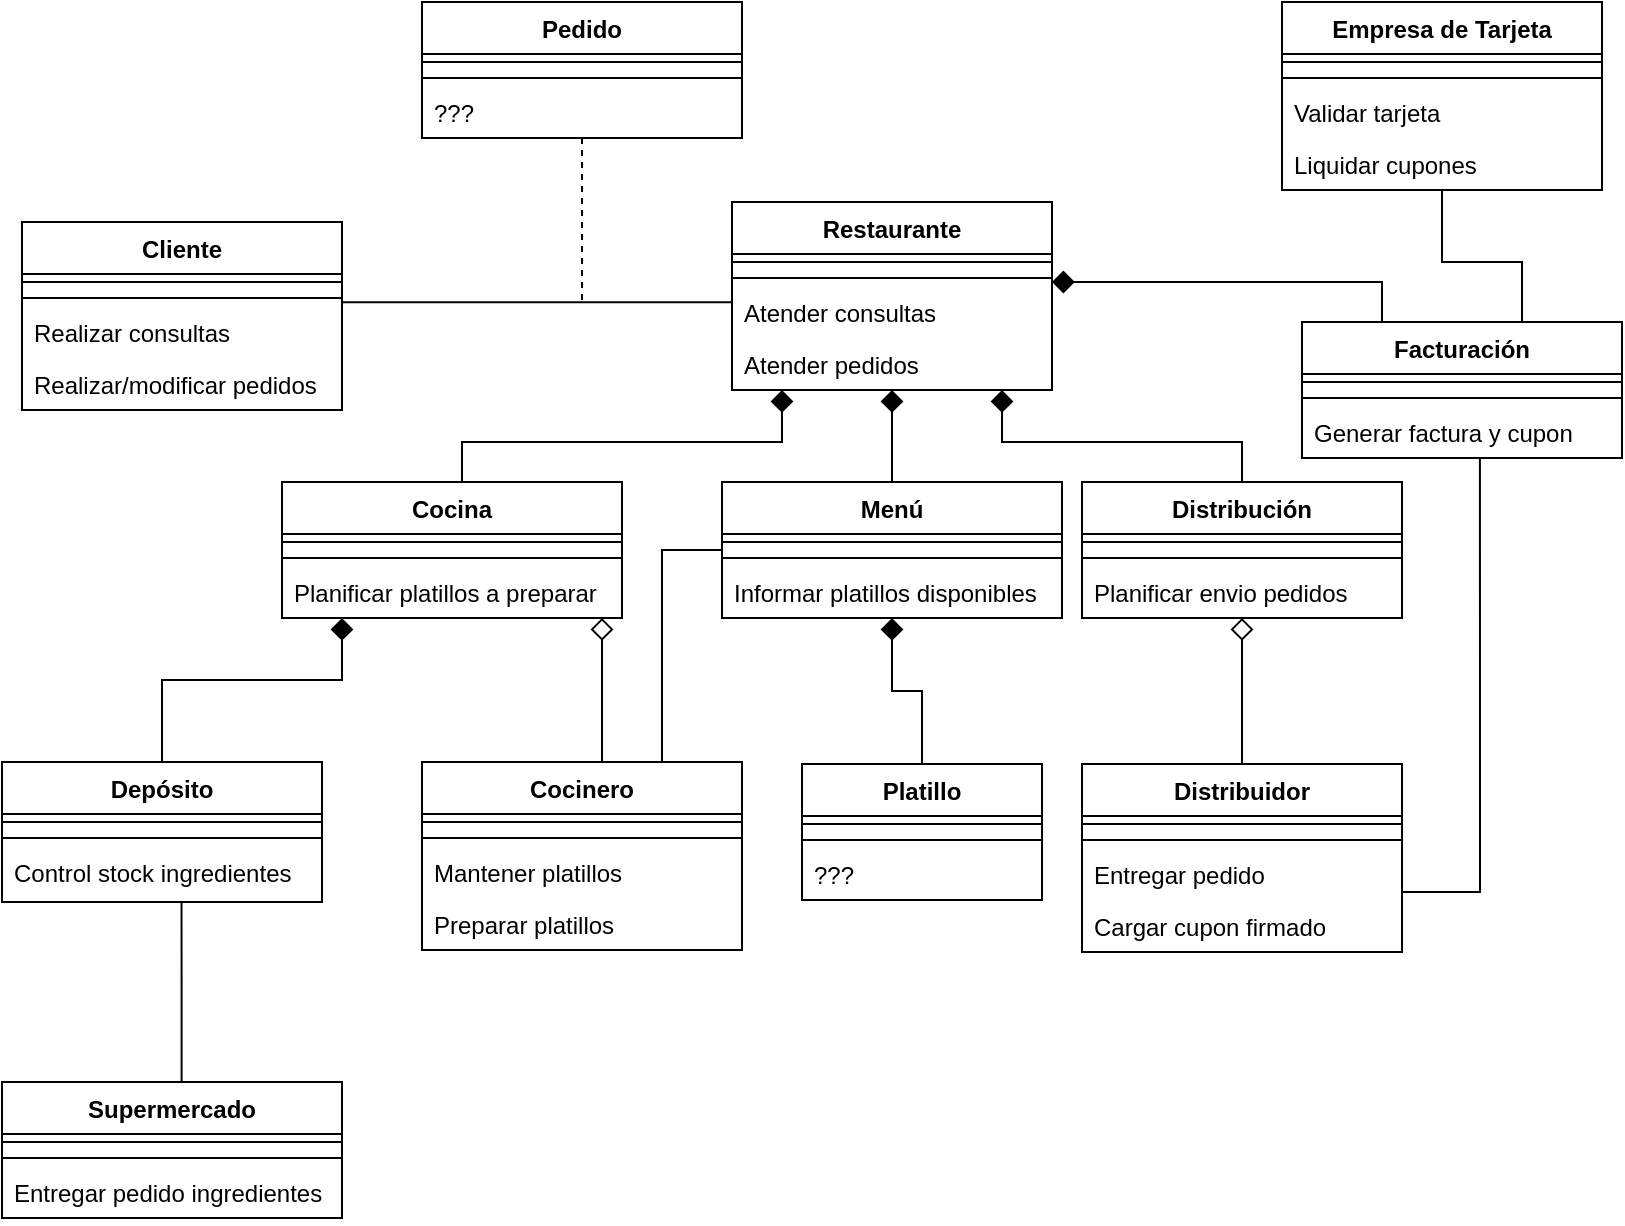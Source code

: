 <mxfile version="13.9.3" type="device"><diagram id="4DIhjRtqW6QSHBKM0Tel" name="Page-1"><mxGraphModel dx="1422" dy="1887" grid="1" gridSize="10" guides="1" tooltips="1" connect="1" arrows="1" fold="1" page="1" pageScale="1" pageWidth="827" pageHeight="1169" math="0" shadow="0"><root><mxCell id="0"/><mxCell id="1" parent="0"/><mxCell id="qU4Oq_mSzWkF3VptIo1u-94" style="edgeStyle=orthogonalEdgeStyle;rounded=0;orthogonalLoop=1;jettySize=auto;html=1;entryX=0;entryY=0.31;entryDx=0;entryDy=0;startArrow=none;startFill=0;endArrow=none;endFill=0;entryPerimeter=0;" edge="1" parent="1" source="qU4Oq_mSzWkF3VptIo1u-21" target="qU4Oq_mSzWkF3VptIo1u-55"><mxGeometry relative="1" as="geometry"><Array as="points"><mxPoint x="365" y="60"/></Array></mxGeometry></mxCell><mxCell id="qU4Oq_mSzWkF3VptIo1u-21" value="Cliente" style="swimlane;fontStyle=1;align=center;verticalAlign=top;childLayout=stackLayout;horizontal=1;startSize=26;horizontalStack=0;resizeParent=1;resizeParentMax=0;resizeLast=0;collapsible=1;marginBottom=0;" vertex="1" parent="1"><mxGeometry x="10" y="20" width="160" height="94" as="geometry"><mxRectangle x="50" y="30" width="70" height="26" as="alternateBounds"/></mxGeometry></mxCell><mxCell id="qU4Oq_mSzWkF3VptIo1u-23" value="" style="line;strokeWidth=1;fillColor=none;align=left;verticalAlign=middle;spacingTop=-1;spacingLeft=3;spacingRight=3;rotatable=0;labelPosition=right;points=[];portConstraint=eastwest;" vertex="1" parent="qU4Oq_mSzWkF3VptIo1u-21"><mxGeometry y="26" width="160" height="8" as="geometry"/></mxCell><mxCell id="qU4Oq_mSzWkF3VptIo1u-32" value="" style="line;strokeWidth=1;fillColor=none;align=left;verticalAlign=middle;spacingTop=-1;spacingLeft=3;spacingRight=3;rotatable=0;labelPosition=right;points=[];portConstraint=eastwest;" vertex="1" parent="qU4Oq_mSzWkF3VptIo1u-21"><mxGeometry y="34" width="160" height="8" as="geometry"/></mxCell><mxCell id="qU4Oq_mSzWkF3VptIo1u-33" value="Realizar consultas" style="text;strokeColor=none;fillColor=none;align=left;verticalAlign=top;spacingLeft=4;spacingRight=4;overflow=hidden;rotatable=0;points=[[0,0.5],[1,0.5]];portConstraint=eastwest;" vertex="1" parent="qU4Oq_mSzWkF3VptIo1u-21"><mxGeometry y="42" width="160" height="26" as="geometry"/></mxCell><mxCell id="qU4Oq_mSzWkF3VptIo1u-96" value="Realizar/modificar pedidos" style="text;strokeColor=none;fillColor=none;align=left;verticalAlign=top;spacingLeft=4;spacingRight=4;overflow=hidden;rotatable=0;points=[[0,0.5],[1,0.5]];portConstraint=eastwest;" vertex="1" parent="qU4Oq_mSzWkF3VptIo1u-21"><mxGeometry y="68" width="160" height="26" as="geometry"/></mxCell><mxCell id="qU4Oq_mSzWkF3VptIo1u-108" style="edgeStyle=orthogonalEdgeStyle;rounded=0;orthogonalLoop=1;jettySize=auto;html=1;startArrow=none;startFill=0;startSize=9;endArrow=none;endFill=0;entryX=0;entryY=0.5;entryDx=0;entryDy=0;" edge="1" parent="1" source="qU4Oq_mSzWkF3VptIo1u-34" target="qU4Oq_mSzWkF3VptIo1u-102"><mxGeometry relative="1" as="geometry"><mxPoint x="340.0" y="240" as="targetPoint"/><Array as="points"><mxPoint x="330" y="184"/></Array></mxGeometry></mxCell><mxCell id="qU4Oq_mSzWkF3VptIo1u-34" value="Cocinero" style="swimlane;fontStyle=1;align=center;verticalAlign=top;childLayout=stackLayout;horizontal=1;startSize=26;horizontalStack=0;resizeParent=1;resizeParentMax=0;resizeLast=0;collapsible=1;marginBottom=0;" vertex="1" parent="1"><mxGeometry x="210" y="290" width="160" height="94" as="geometry"><mxRectangle x="50" y="30" width="70" height="26" as="alternateBounds"/></mxGeometry></mxCell><mxCell id="qU4Oq_mSzWkF3VptIo1u-35" value="" style="line;strokeWidth=1;fillColor=none;align=left;verticalAlign=middle;spacingTop=-1;spacingLeft=3;spacingRight=3;rotatable=0;labelPosition=right;points=[];portConstraint=eastwest;" vertex="1" parent="qU4Oq_mSzWkF3VptIo1u-34"><mxGeometry y="26" width="160" height="8" as="geometry"/></mxCell><mxCell id="qU4Oq_mSzWkF3VptIo1u-36" value="" style="line;strokeWidth=1;fillColor=none;align=left;verticalAlign=middle;spacingTop=-1;spacingLeft=3;spacingRight=3;rotatable=0;labelPosition=right;points=[];portConstraint=eastwest;" vertex="1" parent="qU4Oq_mSzWkF3VptIo1u-34"><mxGeometry y="34" width="160" height="8" as="geometry"/></mxCell><mxCell id="qU4Oq_mSzWkF3VptIo1u-37" value="Mantener platillos" style="text;strokeColor=none;fillColor=none;align=left;verticalAlign=top;spacingLeft=4;spacingRight=4;overflow=hidden;rotatable=0;points=[[0,0.5],[1,0.5]];portConstraint=eastwest;" vertex="1" parent="qU4Oq_mSzWkF3VptIo1u-34"><mxGeometry y="42" width="160" height="26" as="geometry"/></mxCell><mxCell id="qU4Oq_mSzWkF3VptIo1u-110" value="Preparar platillos" style="text;strokeColor=none;fillColor=none;align=left;verticalAlign=top;spacingLeft=4;spacingRight=4;overflow=hidden;rotatable=0;points=[[0,0.5],[1,0.5]];portConstraint=eastwest;" vertex="1" parent="qU4Oq_mSzWkF3VptIo1u-34"><mxGeometry y="68" width="160" height="26" as="geometry"/></mxCell><mxCell id="qU4Oq_mSzWkF3VptIo1u-38" value="Empresa de Tarjeta" style="swimlane;fontStyle=1;align=center;verticalAlign=top;childLayout=stackLayout;horizontal=1;startSize=26;horizontalStack=0;resizeParent=1;resizeParentMax=0;resizeLast=0;collapsible=1;marginBottom=0;" vertex="1" parent="1"><mxGeometry x="640" y="-90" width="160" height="94" as="geometry"><mxRectangle x="50" y="30" width="70" height="26" as="alternateBounds"/></mxGeometry></mxCell><mxCell id="qU4Oq_mSzWkF3VptIo1u-39" value="" style="line;strokeWidth=1;fillColor=none;align=left;verticalAlign=middle;spacingTop=-1;spacingLeft=3;spacingRight=3;rotatable=0;labelPosition=right;points=[];portConstraint=eastwest;" vertex="1" parent="qU4Oq_mSzWkF3VptIo1u-38"><mxGeometry y="26" width="160" height="8" as="geometry"/></mxCell><mxCell id="qU4Oq_mSzWkF3VptIo1u-40" value="" style="line;strokeWidth=1;fillColor=none;align=left;verticalAlign=middle;spacingTop=-1;spacingLeft=3;spacingRight=3;rotatable=0;labelPosition=right;points=[];portConstraint=eastwest;" vertex="1" parent="qU4Oq_mSzWkF3VptIo1u-38"><mxGeometry y="34" width="160" height="8" as="geometry"/></mxCell><mxCell id="qU4Oq_mSzWkF3VptIo1u-41" value="Validar tarjeta " style="text;strokeColor=none;fillColor=none;align=left;verticalAlign=top;spacingLeft=4;spacingRight=4;overflow=hidden;rotatable=0;points=[[0,0.5],[1,0.5]];portConstraint=eastwest;" vertex="1" parent="qU4Oq_mSzWkF3VptIo1u-38"><mxGeometry y="42" width="160" height="26" as="geometry"/></mxCell><mxCell id="qU4Oq_mSzWkF3VptIo1u-50" value="Liquidar cupones" style="text;strokeColor=none;fillColor=none;align=left;verticalAlign=top;spacingLeft=4;spacingRight=4;overflow=hidden;rotatable=0;points=[[0,0.5],[1,0.5]];portConstraint=eastwest;" vertex="1" parent="qU4Oq_mSzWkF3VptIo1u-38"><mxGeometry y="68" width="160" height="26" as="geometry"/></mxCell><mxCell id="qU4Oq_mSzWkF3VptIo1u-93" style="edgeStyle=orthogonalEdgeStyle;rounded=0;orthogonalLoop=1;jettySize=auto;html=1;entryX=0.561;entryY=0.992;entryDx=0;entryDy=0;startArrow=none;startFill=0;endArrow=none;endFill=0;entryPerimeter=0;" edge="1" parent="1" source="qU4Oq_mSzWkF3VptIo1u-42" target="qU4Oq_mSzWkF3VptIo1u-91"><mxGeometry relative="1" as="geometry"><Array as="points"><mxPoint x="90" y="405"/></Array></mxGeometry></mxCell><mxCell id="qU4Oq_mSzWkF3VptIo1u-42" value="Supermercado" style="swimlane;fontStyle=1;align=center;verticalAlign=top;childLayout=stackLayout;horizontal=1;startSize=26;horizontalStack=0;resizeParent=1;resizeParentMax=0;resizeLast=0;collapsible=1;marginBottom=0;" vertex="1" parent="1"><mxGeometry y="450" width="170" height="68" as="geometry"><mxRectangle x="50" y="30" width="70" height="26" as="alternateBounds"/></mxGeometry></mxCell><mxCell id="qU4Oq_mSzWkF3VptIo1u-43" value="" style="line;strokeWidth=1;fillColor=none;align=left;verticalAlign=middle;spacingTop=-1;spacingLeft=3;spacingRight=3;rotatable=0;labelPosition=right;points=[];portConstraint=eastwest;" vertex="1" parent="qU4Oq_mSzWkF3VptIo1u-42"><mxGeometry y="26" width="170" height="8" as="geometry"/></mxCell><mxCell id="qU4Oq_mSzWkF3VptIo1u-44" value="" style="line;strokeWidth=1;fillColor=none;align=left;verticalAlign=middle;spacingTop=-1;spacingLeft=3;spacingRight=3;rotatable=0;labelPosition=right;points=[];portConstraint=eastwest;" vertex="1" parent="qU4Oq_mSzWkF3VptIo1u-42"><mxGeometry y="34" width="170" height="8" as="geometry"/></mxCell><mxCell id="qU4Oq_mSzWkF3VptIo1u-45" value="Entregar pedido ingredientes" style="text;strokeColor=none;fillColor=none;align=left;verticalAlign=top;spacingLeft=4;spacingRight=4;overflow=hidden;rotatable=0;points=[[0,0.5],[1,0.5]];portConstraint=eastwest;" vertex="1" parent="qU4Oq_mSzWkF3VptIo1u-42"><mxGeometry y="42" width="170" height="26" as="geometry"/></mxCell><mxCell id="qU4Oq_mSzWkF3VptIo1u-46" value="Distribuidor" style="swimlane;fontStyle=1;align=center;verticalAlign=top;childLayout=stackLayout;horizontal=1;startSize=26;horizontalStack=0;resizeParent=1;resizeParentMax=0;resizeLast=0;collapsible=1;marginBottom=0;" vertex="1" parent="1"><mxGeometry x="540" y="291" width="160" height="94" as="geometry"><mxRectangle x="50" y="30" width="70" height="26" as="alternateBounds"/></mxGeometry></mxCell><mxCell id="qU4Oq_mSzWkF3VptIo1u-47" value="" style="line;strokeWidth=1;fillColor=none;align=left;verticalAlign=middle;spacingTop=-1;spacingLeft=3;spacingRight=3;rotatable=0;labelPosition=right;points=[];portConstraint=eastwest;" vertex="1" parent="qU4Oq_mSzWkF3VptIo1u-46"><mxGeometry y="26" width="160" height="8" as="geometry"/></mxCell><mxCell id="qU4Oq_mSzWkF3VptIo1u-48" value="" style="line;strokeWidth=1;fillColor=none;align=left;verticalAlign=middle;spacingTop=-1;spacingLeft=3;spacingRight=3;rotatable=0;labelPosition=right;points=[];portConstraint=eastwest;" vertex="1" parent="qU4Oq_mSzWkF3VptIo1u-46"><mxGeometry y="34" width="160" height="8" as="geometry"/></mxCell><mxCell id="qU4Oq_mSzWkF3VptIo1u-49" value="Entregar pedido" style="text;strokeColor=none;fillColor=none;align=left;verticalAlign=top;spacingLeft=4;spacingRight=4;overflow=hidden;rotatable=0;points=[[0,0.5],[1,0.5]];portConstraint=eastwest;" vertex="1" parent="qU4Oq_mSzWkF3VptIo1u-46"><mxGeometry y="42" width="160" height="26" as="geometry"/></mxCell><mxCell id="qU4Oq_mSzWkF3VptIo1u-51" value="Cargar cupon firmado" style="text;strokeColor=none;fillColor=none;align=left;verticalAlign=top;spacingLeft=4;spacingRight=4;overflow=hidden;rotatable=0;points=[[0,0.5],[1,0.5]];portConstraint=eastwest;" vertex="1" parent="qU4Oq_mSzWkF3VptIo1u-46"><mxGeometry y="68" width="160" height="26" as="geometry"/></mxCell><mxCell id="qU4Oq_mSzWkF3VptIo1u-72" style="edgeStyle=orthogonalEdgeStyle;rounded=0;orthogonalLoop=1;jettySize=auto;html=1;entryX=0.5;entryY=0;entryDx=0;entryDy=0;endArrow=none;endFill=0;startArrow=diamond;startFill=1;startSize=9;" edge="1" parent="1" source="qU4Oq_mSzWkF3VptIo1u-52" target="qU4Oq_mSzWkF3VptIo1u-56"><mxGeometry relative="1" as="geometry"><Array as="points"><mxPoint x="390" y="130"/><mxPoint x="230" y="130"/><mxPoint x="230" y="150"/></Array></mxGeometry></mxCell><mxCell id="qU4Oq_mSzWkF3VptIo1u-73" style="edgeStyle=orthogonalEdgeStyle;rounded=0;orthogonalLoop=1;jettySize=auto;html=1;endArrow=none;endFill=0;startArrow=diamond;startFill=1;startSize=9;" edge="1" parent="1" source="qU4Oq_mSzWkF3VptIo1u-52" target="qU4Oq_mSzWkF3VptIo1u-60"><mxGeometry relative="1" as="geometry"><Array as="points"><mxPoint x="500" y="130"/><mxPoint x="620" y="130"/></Array></mxGeometry></mxCell><mxCell id="qU4Oq_mSzWkF3VptIo1u-79" style="edgeStyle=orthogonalEdgeStyle;rounded=0;orthogonalLoop=1;jettySize=auto;html=1;entryX=0.5;entryY=0;entryDx=0;entryDy=0;startArrow=diamond;startFill=1;endArrow=none;endFill=0;startSize=9;" edge="1" parent="1" source="qU4Oq_mSzWkF3VptIo1u-52" target="qU4Oq_mSzWkF3VptIo1u-68"><mxGeometry relative="1" as="geometry"><Array as="points"><mxPoint x="690" y="50"/><mxPoint x="690" y="70"/></Array></mxGeometry></mxCell><mxCell id="qU4Oq_mSzWkF3VptIo1u-106" style="edgeStyle=orthogonalEdgeStyle;rounded=0;orthogonalLoop=1;jettySize=auto;html=1;entryX=0.5;entryY=0;entryDx=0;entryDy=0;startArrow=diamond;startFill=1;startSize=9;endArrow=none;endFill=0;" edge="1" parent="1" source="qU4Oq_mSzWkF3VptIo1u-52" target="qU4Oq_mSzWkF3VptIo1u-102"><mxGeometry relative="1" as="geometry"/></mxCell><mxCell id="qU4Oq_mSzWkF3VptIo1u-52" value="Restaurante" style="swimlane;fontStyle=1;align=center;verticalAlign=top;childLayout=stackLayout;horizontal=1;startSize=26;horizontalStack=0;resizeParent=1;resizeParentMax=0;resizeLast=0;collapsible=1;marginBottom=0;" vertex="1" parent="1"><mxGeometry x="365" y="10" width="160" height="94" as="geometry"><mxRectangle x="50" y="30" width="70" height="26" as="alternateBounds"/></mxGeometry></mxCell><mxCell id="qU4Oq_mSzWkF3VptIo1u-53" value="" style="line;strokeWidth=1;fillColor=none;align=left;verticalAlign=middle;spacingTop=-1;spacingLeft=3;spacingRight=3;rotatable=0;labelPosition=right;points=[];portConstraint=eastwest;" vertex="1" parent="qU4Oq_mSzWkF3VptIo1u-52"><mxGeometry y="26" width="160" height="8" as="geometry"/></mxCell><mxCell id="qU4Oq_mSzWkF3VptIo1u-54" value="" style="line;strokeWidth=1;fillColor=none;align=left;verticalAlign=middle;spacingTop=-1;spacingLeft=3;spacingRight=3;rotatable=0;labelPosition=right;points=[];portConstraint=eastwest;" vertex="1" parent="qU4Oq_mSzWkF3VptIo1u-52"><mxGeometry y="34" width="160" height="8" as="geometry"/></mxCell><mxCell id="qU4Oq_mSzWkF3VptIo1u-55" value="Atender consultas " style="text;strokeColor=none;fillColor=none;align=left;verticalAlign=top;spacingLeft=4;spacingRight=4;overflow=hidden;rotatable=0;points=[[0,0.5],[1,0.5]];portConstraint=eastwest;" vertex="1" parent="qU4Oq_mSzWkF3VptIo1u-52"><mxGeometry y="42" width="160" height="26" as="geometry"/></mxCell><mxCell id="qU4Oq_mSzWkF3VptIo1u-111" value="Atender pedidos" style="text;strokeColor=none;fillColor=none;align=left;verticalAlign=top;spacingLeft=4;spacingRight=4;overflow=hidden;rotatable=0;points=[[0,0.5],[1,0.5]];portConstraint=eastwest;" vertex="1" parent="qU4Oq_mSzWkF3VptIo1u-52"><mxGeometry y="68" width="160" height="26" as="geometry"/></mxCell><mxCell id="qU4Oq_mSzWkF3VptIo1u-75" style="edgeStyle=orthogonalEdgeStyle;rounded=0;orthogonalLoop=1;jettySize=auto;html=1;entryX=0.5;entryY=0;entryDx=0;entryDy=0;startArrow=diamond;startFill=0;endArrow=none;endFill=0;startSize=9;" edge="1" parent="1" source="qU4Oq_mSzWkF3VptIo1u-56" target="qU4Oq_mSzWkF3VptIo1u-34"><mxGeometry relative="1" as="geometry"><Array as="points"><mxPoint x="300" y="240"/><mxPoint x="300" y="240"/></Array></mxGeometry></mxCell><mxCell id="qU4Oq_mSzWkF3VptIo1u-92" style="edgeStyle=orthogonalEdgeStyle;rounded=0;orthogonalLoop=1;jettySize=auto;html=1;entryX=0.5;entryY=0;entryDx=0;entryDy=0;startArrow=diamond;startFill=1;endArrow=none;endFill=0;startSize=9;" edge="1" parent="1" source="qU4Oq_mSzWkF3VptIo1u-56" target="qU4Oq_mSzWkF3VptIo1u-88"><mxGeometry relative="1" as="geometry"><Array as="points"><mxPoint x="170" y="249"/><mxPoint x="80" y="249"/></Array></mxGeometry></mxCell><mxCell id="qU4Oq_mSzWkF3VptIo1u-56" value="Cocina" style="swimlane;fontStyle=1;align=center;verticalAlign=top;childLayout=stackLayout;horizontal=1;startSize=26;horizontalStack=0;resizeParent=1;resizeParentMax=0;resizeLast=0;collapsible=1;marginBottom=0;" vertex="1" parent="1"><mxGeometry x="140" y="150" width="170" height="68" as="geometry"><mxRectangle x="50" y="30" width="70" height="26" as="alternateBounds"/></mxGeometry></mxCell><mxCell id="qU4Oq_mSzWkF3VptIo1u-57" value="" style="line;strokeWidth=1;fillColor=none;align=left;verticalAlign=middle;spacingTop=-1;spacingLeft=3;spacingRight=3;rotatable=0;labelPosition=right;points=[];portConstraint=eastwest;" vertex="1" parent="qU4Oq_mSzWkF3VptIo1u-56"><mxGeometry y="26" width="170" height="8" as="geometry"/></mxCell><mxCell id="qU4Oq_mSzWkF3VptIo1u-58" value="" style="line;strokeWidth=1;fillColor=none;align=left;verticalAlign=middle;spacingTop=-1;spacingLeft=3;spacingRight=3;rotatable=0;labelPosition=right;points=[];portConstraint=eastwest;" vertex="1" parent="qU4Oq_mSzWkF3VptIo1u-56"><mxGeometry y="34" width="170" height="8" as="geometry"/></mxCell><mxCell id="qU4Oq_mSzWkF3VptIo1u-59" value="Planificar platillos a preparar" style="text;strokeColor=none;fillColor=none;align=left;verticalAlign=top;spacingLeft=4;spacingRight=4;overflow=hidden;rotatable=0;points=[[0,0.5],[1,0.5]];portConstraint=eastwest;" vertex="1" parent="qU4Oq_mSzWkF3VptIo1u-56"><mxGeometry y="42" width="170" height="26" as="geometry"/></mxCell><mxCell id="qU4Oq_mSzWkF3VptIo1u-76" style="edgeStyle=orthogonalEdgeStyle;rounded=0;orthogonalLoop=1;jettySize=auto;html=1;entryX=0.5;entryY=0;entryDx=0;entryDy=0;startArrow=diamond;startFill=0;endArrow=none;endFill=0;startSize=9;" edge="1" parent="1" source="qU4Oq_mSzWkF3VptIo1u-60" target="qU4Oq_mSzWkF3VptIo1u-46"><mxGeometry relative="1" as="geometry"/></mxCell><mxCell id="qU4Oq_mSzWkF3VptIo1u-60" value="Distribución" style="swimlane;fontStyle=1;align=center;verticalAlign=top;childLayout=stackLayout;horizontal=1;startSize=26;horizontalStack=0;resizeParent=1;resizeParentMax=0;resizeLast=0;collapsible=1;marginBottom=0;" vertex="1" parent="1"><mxGeometry x="540" y="150" width="160" height="68" as="geometry"><mxRectangle x="50" y="30" width="70" height="26" as="alternateBounds"/></mxGeometry></mxCell><mxCell id="qU4Oq_mSzWkF3VptIo1u-61" value="" style="line;strokeWidth=1;fillColor=none;align=left;verticalAlign=middle;spacingTop=-1;spacingLeft=3;spacingRight=3;rotatable=0;labelPosition=right;points=[];portConstraint=eastwest;" vertex="1" parent="qU4Oq_mSzWkF3VptIo1u-60"><mxGeometry y="26" width="160" height="8" as="geometry"/></mxCell><mxCell id="qU4Oq_mSzWkF3VptIo1u-62" value="" style="line;strokeWidth=1;fillColor=none;align=left;verticalAlign=middle;spacingTop=-1;spacingLeft=3;spacingRight=3;rotatable=0;labelPosition=right;points=[];portConstraint=eastwest;" vertex="1" parent="qU4Oq_mSzWkF3VptIo1u-60"><mxGeometry y="34" width="160" height="8" as="geometry"/></mxCell><mxCell id="qU4Oq_mSzWkF3VptIo1u-63" value="Planificar envio pedidos" style="text;strokeColor=none;fillColor=none;align=left;verticalAlign=top;spacingLeft=4;spacingRight=4;overflow=hidden;rotatable=0;points=[[0,0.5],[1,0.5]];portConstraint=eastwest;" vertex="1" parent="qU4Oq_mSzWkF3VptIo1u-60"><mxGeometry y="42" width="160" height="26" as="geometry"/></mxCell><mxCell id="qU4Oq_mSzWkF3VptIo1u-95" style="edgeStyle=orthogonalEdgeStyle;rounded=0;orthogonalLoop=1;jettySize=auto;html=1;startArrow=none;startFill=0;endArrow=none;endFill=0;dashed=1;" edge="1" parent="1" source="qU4Oq_mSzWkF3VptIo1u-64"><mxGeometry relative="1" as="geometry"><mxPoint x="290" y="60" as="targetPoint"/></mxGeometry></mxCell><mxCell id="qU4Oq_mSzWkF3VptIo1u-64" value="Pedido" style="swimlane;fontStyle=1;align=center;verticalAlign=top;childLayout=stackLayout;horizontal=1;startSize=26;horizontalStack=0;resizeParent=1;resizeParentMax=0;resizeLast=0;collapsible=1;marginBottom=0;" vertex="1" parent="1"><mxGeometry x="210" y="-90" width="160" height="68" as="geometry"><mxRectangle x="50" y="30" width="70" height="26" as="alternateBounds"/></mxGeometry></mxCell><mxCell id="qU4Oq_mSzWkF3VptIo1u-65" value="" style="line;strokeWidth=1;fillColor=none;align=left;verticalAlign=middle;spacingTop=-1;spacingLeft=3;spacingRight=3;rotatable=0;labelPosition=right;points=[];portConstraint=eastwest;" vertex="1" parent="qU4Oq_mSzWkF3VptIo1u-64"><mxGeometry y="26" width="160" height="8" as="geometry"/></mxCell><mxCell id="qU4Oq_mSzWkF3VptIo1u-66" value="" style="line;strokeWidth=1;fillColor=none;align=left;verticalAlign=middle;spacingTop=-1;spacingLeft=3;spacingRight=3;rotatable=0;labelPosition=right;points=[];portConstraint=eastwest;" vertex="1" parent="qU4Oq_mSzWkF3VptIo1u-64"><mxGeometry y="34" width="160" height="8" as="geometry"/></mxCell><mxCell id="qU4Oq_mSzWkF3VptIo1u-67" value="???" style="text;strokeColor=none;fillColor=none;align=left;verticalAlign=top;spacingLeft=4;spacingRight=4;overflow=hidden;rotatable=0;points=[[0,0.5],[1,0.5]];portConstraint=eastwest;" vertex="1" parent="qU4Oq_mSzWkF3VptIo1u-64"><mxGeometry y="42" width="160" height="26" as="geometry"/></mxCell><mxCell id="qU4Oq_mSzWkF3VptIo1u-78" style="edgeStyle=orthogonalEdgeStyle;rounded=0;orthogonalLoop=1;jettySize=auto;html=1;startArrow=none;startFill=0;endArrow=none;endFill=0;" edge="1" parent="1" source="qU4Oq_mSzWkF3VptIo1u-68" target="qU4Oq_mSzWkF3VptIo1u-50"><mxGeometry relative="1" as="geometry"><mxPoint x="990" y="184" as="targetPoint"/><Array as="points"><mxPoint x="760" y="40"/><mxPoint x="720" y="40"/></Array></mxGeometry></mxCell><mxCell id="qU4Oq_mSzWkF3VptIo1u-68" value="Facturación" style="swimlane;fontStyle=1;align=center;verticalAlign=top;childLayout=stackLayout;horizontal=1;startSize=26;horizontalStack=0;resizeParent=1;resizeParentMax=0;resizeLast=0;collapsible=1;marginBottom=0;" vertex="1" parent="1"><mxGeometry x="650" y="70" width="160" height="68" as="geometry"><mxRectangle x="50" y="30" width="70" height="26" as="alternateBounds"/></mxGeometry></mxCell><mxCell id="qU4Oq_mSzWkF3VptIo1u-69" value="" style="line;strokeWidth=1;fillColor=none;align=left;verticalAlign=middle;spacingTop=-1;spacingLeft=3;spacingRight=3;rotatable=0;labelPosition=right;points=[];portConstraint=eastwest;" vertex="1" parent="qU4Oq_mSzWkF3VptIo1u-68"><mxGeometry y="26" width="160" height="8" as="geometry"/></mxCell><mxCell id="qU4Oq_mSzWkF3VptIo1u-70" value="" style="line;strokeWidth=1;fillColor=none;align=left;verticalAlign=middle;spacingTop=-1;spacingLeft=3;spacingRight=3;rotatable=0;labelPosition=right;points=[];portConstraint=eastwest;" vertex="1" parent="qU4Oq_mSzWkF3VptIo1u-68"><mxGeometry y="34" width="160" height="8" as="geometry"/></mxCell><mxCell id="qU4Oq_mSzWkF3VptIo1u-71" value="Generar factura y cupon" style="text;strokeColor=none;fillColor=none;align=left;verticalAlign=top;spacingLeft=4;spacingRight=4;overflow=hidden;rotatable=0;points=[[0,0.5],[1,0.5]];portConstraint=eastwest;" vertex="1" parent="qU4Oq_mSzWkF3VptIo1u-68"><mxGeometry y="42" width="160" height="26" as="geometry"/></mxCell><mxCell id="qU4Oq_mSzWkF3VptIo1u-88" value="Depósito" style="swimlane;fontStyle=1;align=center;verticalAlign=top;childLayout=stackLayout;horizontal=1;startSize=26;horizontalStack=0;resizeParent=1;resizeParentMax=0;resizeLast=0;collapsible=1;marginBottom=0;" vertex="1" parent="1"><mxGeometry y="290" width="160" height="70" as="geometry"><mxRectangle x="50" y="30" width="70" height="26" as="alternateBounds"/></mxGeometry></mxCell><mxCell id="qU4Oq_mSzWkF3VptIo1u-89" value="" style="line;strokeWidth=1;fillColor=none;align=left;verticalAlign=middle;spacingTop=-1;spacingLeft=3;spacingRight=3;rotatable=0;labelPosition=right;points=[];portConstraint=eastwest;" vertex="1" parent="qU4Oq_mSzWkF3VptIo1u-88"><mxGeometry y="26" width="160" height="8" as="geometry"/></mxCell><mxCell id="qU4Oq_mSzWkF3VptIo1u-90" value="" style="line;strokeWidth=1;fillColor=none;align=left;verticalAlign=middle;spacingTop=-1;spacingLeft=3;spacingRight=3;rotatable=0;labelPosition=right;points=[];portConstraint=eastwest;" vertex="1" parent="qU4Oq_mSzWkF3VptIo1u-88"><mxGeometry y="34" width="160" height="8" as="geometry"/></mxCell><mxCell id="qU4Oq_mSzWkF3VptIo1u-91" value="Control stock ingredientes " style="text;strokeColor=none;fillColor=none;align=left;verticalAlign=top;spacingLeft=4;spacingRight=4;overflow=hidden;rotatable=0;points=[[0,0.5],[1,0.5]];portConstraint=eastwest;" vertex="1" parent="qU4Oq_mSzWkF3VptIo1u-88"><mxGeometry y="42" width="160" height="28" as="geometry"/></mxCell><mxCell id="qU4Oq_mSzWkF3VptIo1u-97" style="edgeStyle=orthogonalEdgeStyle;rounded=0;orthogonalLoop=1;jettySize=auto;html=1;entryX=0.556;entryY=1;entryDx=0;entryDy=0;entryPerimeter=0;startArrow=none;startFill=0;startSize=9;endArrow=none;endFill=0;" edge="1" parent="1" source="qU4Oq_mSzWkF3VptIo1u-49" target="qU4Oq_mSzWkF3VptIo1u-71"><mxGeometry relative="1" as="geometry"><Array as="points"><mxPoint x="739" y="355"/></Array></mxGeometry></mxCell><mxCell id="qU4Oq_mSzWkF3VptIo1u-98" value="Platillo" style="swimlane;fontStyle=1;align=center;verticalAlign=top;childLayout=stackLayout;horizontal=1;startSize=26;horizontalStack=0;resizeParent=1;resizeParentMax=0;resizeLast=0;collapsible=1;marginBottom=0;" vertex="1" parent="1"><mxGeometry x="400" y="291" width="120" height="68" as="geometry"><mxRectangle x="50" y="30" width="70" height="26" as="alternateBounds"/></mxGeometry></mxCell><mxCell id="qU4Oq_mSzWkF3VptIo1u-99" value="" style="line;strokeWidth=1;fillColor=none;align=left;verticalAlign=middle;spacingTop=-1;spacingLeft=3;spacingRight=3;rotatable=0;labelPosition=right;points=[];portConstraint=eastwest;" vertex="1" parent="qU4Oq_mSzWkF3VptIo1u-98"><mxGeometry y="26" width="120" height="8" as="geometry"/></mxCell><mxCell id="qU4Oq_mSzWkF3VptIo1u-100" value="" style="line;strokeWidth=1;fillColor=none;align=left;verticalAlign=middle;spacingTop=-1;spacingLeft=3;spacingRight=3;rotatable=0;labelPosition=right;points=[];portConstraint=eastwest;" vertex="1" parent="qU4Oq_mSzWkF3VptIo1u-98"><mxGeometry y="34" width="120" height="8" as="geometry"/></mxCell><mxCell id="qU4Oq_mSzWkF3VptIo1u-101" value="???" style="text;strokeColor=none;fillColor=none;align=left;verticalAlign=top;spacingLeft=4;spacingRight=4;overflow=hidden;rotatable=0;points=[[0,0.5],[1,0.5]];portConstraint=eastwest;" vertex="1" parent="qU4Oq_mSzWkF3VptIo1u-98"><mxGeometry y="42" width="120" height="26" as="geometry"/></mxCell><mxCell id="qU4Oq_mSzWkF3VptIo1u-107" style="edgeStyle=orthogonalEdgeStyle;rounded=0;orthogonalLoop=1;jettySize=auto;html=1;entryX=0.5;entryY=0;entryDx=0;entryDy=0;startArrow=diamond;startFill=1;startSize=9;endArrow=none;endFill=0;" edge="1" parent="1" source="qU4Oq_mSzWkF3VptIo1u-102" target="qU4Oq_mSzWkF3VptIo1u-98"><mxGeometry relative="1" as="geometry"/></mxCell><mxCell id="qU4Oq_mSzWkF3VptIo1u-102" value="Menú" style="swimlane;fontStyle=1;align=center;verticalAlign=top;childLayout=stackLayout;horizontal=1;startSize=26;horizontalStack=0;resizeParent=1;resizeParentMax=0;resizeLast=0;collapsible=1;marginBottom=0;" vertex="1" parent="1"><mxGeometry x="360" y="150" width="170" height="68" as="geometry"><mxRectangle x="50" y="30" width="70" height="26" as="alternateBounds"/></mxGeometry></mxCell><mxCell id="qU4Oq_mSzWkF3VptIo1u-103" value="" style="line;strokeWidth=1;fillColor=none;align=left;verticalAlign=middle;spacingTop=-1;spacingLeft=3;spacingRight=3;rotatable=0;labelPosition=right;points=[];portConstraint=eastwest;" vertex="1" parent="qU4Oq_mSzWkF3VptIo1u-102"><mxGeometry y="26" width="170" height="8" as="geometry"/></mxCell><mxCell id="qU4Oq_mSzWkF3VptIo1u-104" value="" style="line;strokeWidth=1;fillColor=none;align=left;verticalAlign=middle;spacingTop=-1;spacingLeft=3;spacingRight=3;rotatable=0;labelPosition=right;points=[];portConstraint=eastwest;" vertex="1" parent="qU4Oq_mSzWkF3VptIo1u-102"><mxGeometry y="34" width="170" height="8" as="geometry"/></mxCell><mxCell id="qU4Oq_mSzWkF3VptIo1u-105" value="Informar platillos disponibles" style="text;strokeColor=none;fillColor=none;align=left;verticalAlign=top;spacingLeft=4;spacingRight=4;overflow=hidden;rotatable=0;points=[[0,0.5],[1,0.5]];portConstraint=eastwest;" vertex="1" parent="qU4Oq_mSzWkF3VptIo1u-102"><mxGeometry y="42" width="170" height="26" as="geometry"/></mxCell></root></mxGraphModel></diagram></mxfile>
